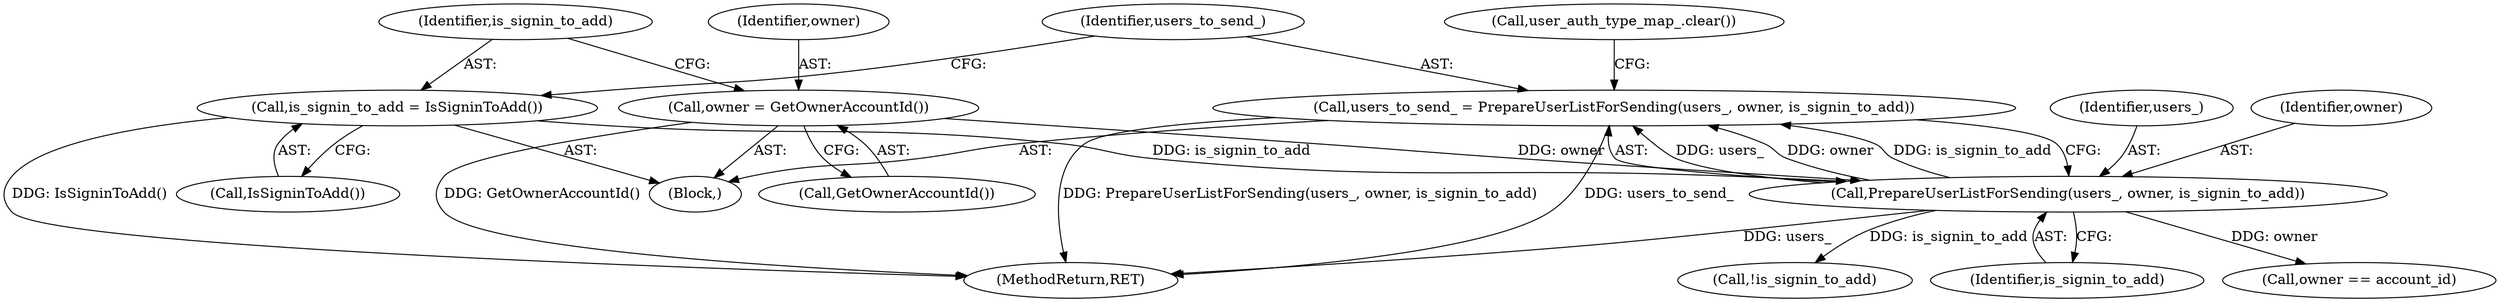 digraph "0_Chrome_c66b1fc49870c514b1c1e8b53498153176d7ec2b_6@API" {
"1000117" [label="(Call,users_to_send_ = PrepareUserListForSending(users_, owner, is_signin_to_add))"];
"1000119" [label="(Call,PrepareUserListForSending(users_, owner, is_signin_to_add))"];
"1000110" [label="(Call,owner = GetOwnerAccountId())"];
"1000114" [label="(Call,is_signin_to_add = IsSigninToAdd())"];
"1000133" [label="(Call,owner == account_id)"];
"1000116" [label="(Call,IsSigninToAdd())"];
"1000232" [label="(Call,!is_signin_to_add)"];
"1000117" [label="(Call,users_to_send_ = PrepareUserListForSending(users_, owner, is_signin_to_add))"];
"1000115" [label="(Identifier,is_signin_to_add)"];
"1000122" [label="(Identifier,is_signin_to_add)"];
"1000119" [label="(Call,PrepareUserListForSending(users_, owner, is_signin_to_add))"];
"1000114" [label="(Call,is_signin_to_add = IsSigninToAdd())"];
"1000103" [label="(Block,)"];
"1000353" [label="(MethodReturn,RET)"];
"1000120" [label="(Identifier,users_)"];
"1000121" [label="(Identifier,owner)"];
"1000110" [label="(Call,owner = GetOwnerAccountId())"];
"1000112" [label="(Call,GetOwnerAccountId())"];
"1000111" [label="(Identifier,owner)"];
"1000118" [label="(Identifier,users_to_send_)"];
"1000123" [label="(Call,user_auth_type_map_.clear())"];
"1000117" -> "1000103"  [label="AST: "];
"1000117" -> "1000119"  [label="CFG: "];
"1000118" -> "1000117"  [label="AST: "];
"1000119" -> "1000117"  [label="AST: "];
"1000123" -> "1000117"  [label="CFG: "];
"1000117" -> "1000353"  [label="DDG: users_to_send_"];
"1000117" -> "1000353"  [label="DDG: PrepareUserListForSending(users_, owner, is_signin_to_add)"];
"1000119" -> "1000117"  [label="DDG: users_"];
"1000119" -> "1000117"  [label="DDG: owner"];
"1000119" -> "1000117"  [label="DDG: is_signin_to_add"];
"1000119" -> "1000122"  [label="CFG: "];
"1000120" -> "1000119"  [label="AST: "];
"1000121" -> "1000119"  [label="AST: "];
"1000122" -> "1000119"  [label="AST: "];
"1000119" -> "1000353"  [label="DDG: users_"];
"1000110" -> "1000119"  [label="DDG: owner"];
"1000114" -> "1000119"  [label="DDG: is_signin_to_add"];
"1000119" -> "1000133"  [label="DDG: owner"];
"1000119" -> "1000232"  [label="DDG: is_signin_to_add"];
"1000110" -> "1000103"  [label="AST: "];
"1000110" -> "1000112"  [label="CFG: "];
"1000111" -> "1000110"  [label="AST: "];
"1000112" -> "1000110"  [label="AST: "];
"1000115" -> "1000110"  [label="CFG: "];
"1000110" -> "1000353"  [label="DDG: GetOwnerAccountId()"];
"1000114" -> "1000103"  [label="AST: "];
"1000114" -> "1000116"  [label="CFG: "];
"1000115" -> "1000114"  [label="AST: "];
"1000116" -> "1000114"  [label="AST: "];
"1000118" -> "1000114"  [label="CFG: "];
"1000114" -> "1000353"  [label="DDG: IsSigninToAdd()"];
}

